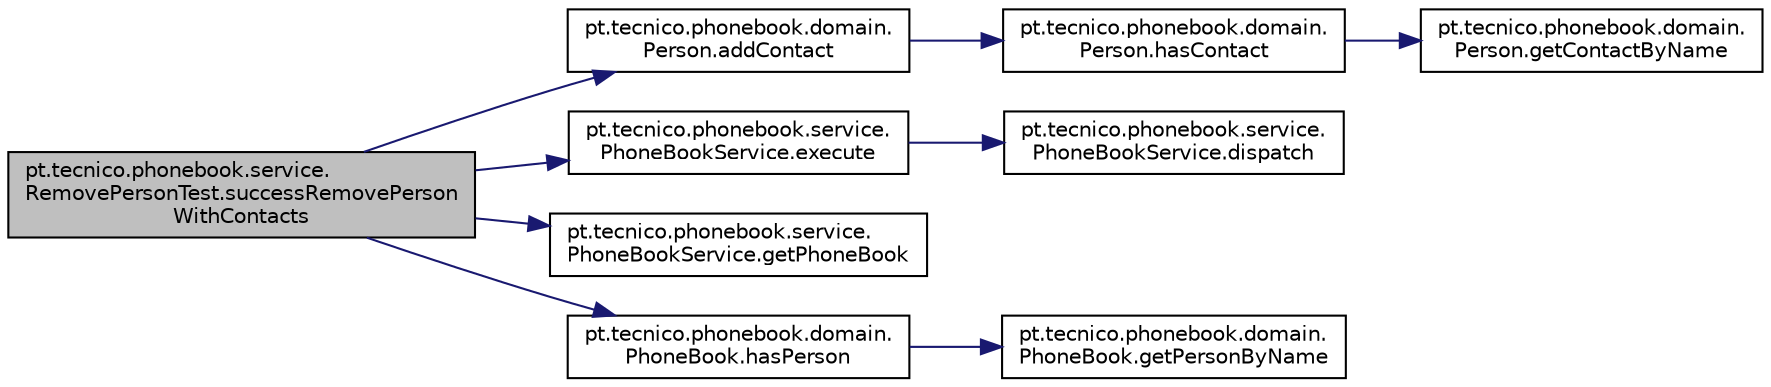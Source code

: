 digraph "pt.tecnico.phonebook.service.RemovePersonTest.successRemovePersonWithContacts"
{
  edge [fontname="Helvetica",fontsize="10",labelfontname="Helvetica",labelfontsize="10"];
  node [fontname="Helvetica",fontsize="10",shape=record];
  rankdir="LR";
  Node15 [label="pt.tecnico.phonebook.service.\lRemovePersonTest.successRemovePerson\lWithContacts",height=0.2,width=0.4,color="black", fillcolor="grey75", style="filled", fontcolor="black"];
  Node15 -> Node16 [color="midnightblue",fontsize="10",style="solid",fontname="Helvetica"];
  Node16 [label="pt.tecnico.phonebook.domain.\lPerson.addContact",height=0.2,width=0.4,color="black", fillcolor="white", style="filled",URL="$classpt_1_1tecnico_1_1phonebook_1_1domain_1_1Person.html#a74e8e8fdb590bb85921eb75c8682fbb4"];
  Node16 -> Node17 [color="midnightblue",fontsize="10",style="solid",fontname="Helvetica"];
  Node17 [label="pt.tecnico.phonebook.domain.\lPerson.hasContact",height=0.2,width=0.4,color="black", fillcolor="white", style="filled",URL="$classpt_1_1tecnico_1_1phonebook_1_1domain_1_1Person.html#a61cfddb04aa9694c54937b655a9da380"];
  Node17 -> Node18 [color="midnightblue",fontsize="10",style="solid",fontname="Helvetica"];
  Node18 [label="pt.tecnico.phonebook.domain.\lPerson.getContactByName",height=0.2,width=0.4,color="black", fillcolor="white", style="filled",URL="$classpt_1_1tecnico_1_1phonebook_1_1domain_1_1Person.html#aa855ad0548be26ec1ff835a382919217"];
  Node15 -> Node19 [color="midnightblue",fontsize="10",style="solid",fontname="Helvetica"];
  Node19 [label="pt.tecnico.phonebook.service.\lPhoneBookService.execute",height=0.2,width=0.4,color="black", fillcolor="white", style="filled",URL="$classpt_1_1tecnico_1_1phonebook_1_1service_1_1PhoneBookService.html#a3cf3e41a0be74d9b365c0856f8f63758"];
  Node19 -> Node20 [color="midnightblue",fontsize="10",style="solid",fontname="Helvetica"];
  Node20 [label="pt.tecnico.phonebook.service.\lPhoneBookService.dispatch",height=0.2,width=0.4,color="black", fillcolor="white", style="filled",URL="$classpt_1_1tecnico_1_1phonebook_1_1service_1_1PhoneBookService.html#a8a8073a4a0566524221f0f3fa5951376"];
  Node15 -> Node21 [color="midnightblue",fontsize="10",style="solid",fontname="Helvetica"];
  Node21 [label="pt.tecnico.phonebook.service.\lPhoneBookService.getPhoneBook",height=0.2,width=0.4,color="black", fillcolor="white", style="filled",URL="$classpt_1_1tecnico_1_1phonebook_1_1service_1_1PhoneBookService.html#a8967ae0b6a20e0a7283d0a31d9f39d69"];
  Node15 -> Node22 [color="midnightblue",fontsize="10",style="solid",fontname="Helvetica"];
  Node22 [label="pt.tecnico.phonebook.domain.\lPhoneBook.hasPerson",height=0.2,width=0.4,color="black", fillcolor="white", style="filled",URL="$classpt_1_1tecnico_1_1phonebook_1_1domain_1_1PhoneBook.html#a0ec26077676770725334df63e9dd16a7"];
  Node22 -> Node23 [color="midnightblue",fontsize="10",style="solid",fontname="Helvetica"];
  Node23 [label="pt.tecnico.phonebook.domain.\lPhoneBook.getPersonByName",height=0.2,width=0.4,color="black", fillcolor="white", style="filled",URL="$classpt_1_1tecnico_1_1phonebook_1_1domain_1_1PhoneBook.html#ac605e9894944972f6a77a090193c9504"];
}
